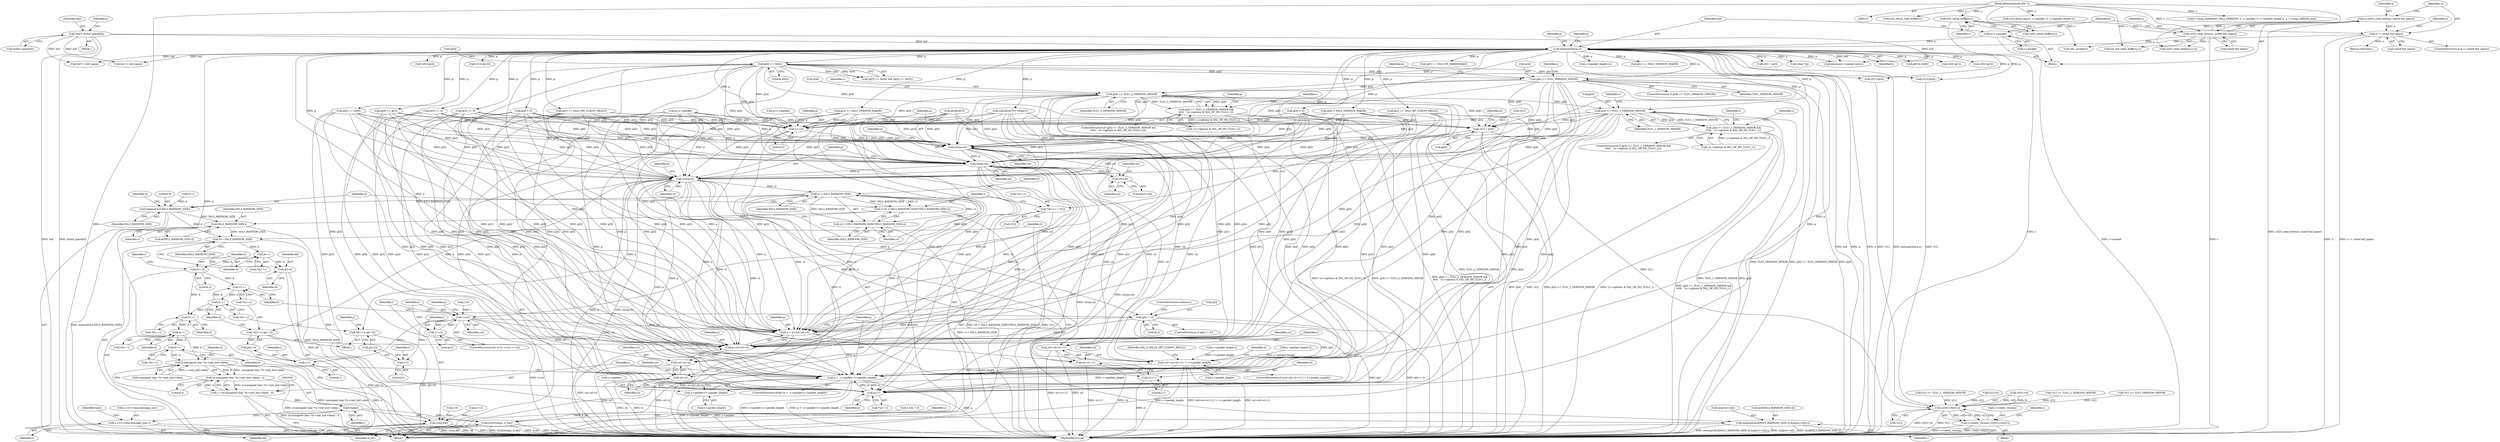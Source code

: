 digraph "0_openssl_6ce9687b5aba5391fc0de50e18779eb676d0e04d@array" {
"1000292" [label="(Call,p[4] >= TLS1_VERSION_MINOR)"];
"1000215" [label="(Call,memcpy(buf,p,n))"];
"1000152" [label="(Call,*buf= &(buf_space[0]))"];
"1000210" [label="(Call,p=s->packet)"];
"1000204" [label="(Call,n != sizeof buf_space)"];
"1000197" [label="(Call,n=ssl23_read_bytes(s, sizeof buf_space))"];
"1000199" [label="(Call,ssl23_read_bytes(s, sizeof buf_space))"];
"1000194" [label="(Call,ssl3_setup_buffers(s))"];
"1000148" [label="(MethodParameterIn,SSL *s)"];
"1000239" [label="(Call,p[4] == 0x02)"];
"1000300" [label="(Call,p[4] >= TLS1_2_VERSION_MINOR)"];
"1000299" [label="(Call,p[4] >= TLS1_2_VERSION_MINOR &&\n\t\t\t\t\t   !(s->options & SSL_OP_NO_TLSv1_2))"];
"1000325" [label="(Call,p[4] >= TLS1_1_VERSION_MINOR)"];
"1000324" [label="(Call,p[4] >= TLS1_1_VERSION_MINOR &&\n\t\t\t\t\t   !(s->options & SSL_OP_NO_TLSv1_1))"];
"1000729" [label="(Call,v[1] = p[4])"];
"1000875" [label="(Call,*(d++) = v[1])"];
"1001191" [label="(Call,(v[0]<<8)|v[1])"];
"1001187" [label="(Call,s->client_version=(v[0]<<8)|v[1])"];
"1000821" [label="(Call,p+=5)"];
"1000824" [label="(Call,n2s(p,csl))"];
"1000827" [label="(Call,n2s(p,sil))"];
"1000830" [label="(Call,n2s(p,cl))"];
"1000843" [label="(Call,(csl+sil+cl+11) != s->packet_length)"];
"1000987" [label="(Call,p <  s->packet+s->packet_length)"];
"1001002" [label="(Call,p++)"];
"1000989" [label="(Call,s->packet+s->packet_length)"];
"1000844" [label="(Call,csl+sil+cl+11)"];
"1000846" [label="(Call,sil+cl+11)"];
"1000848" [label="(Call,cl+11)"];
"1000885" [label="(Call,cl > SSL3_RANDOM_SIZE)"];
"1000882" [label="(Call,i=(cl > SSL3_RANDOM_SIZE)?SSL3_RANDOM_SIZE:cl)"];
"1000898" [label="(Call,SSL3_RANDOM_SIZE-i)"];
"1000894" [label="(Call,memcpy(&(d[SSL3_RANDOM_SIZE-i]),&(p[csl+sil]),i))"];
"1000908" [label="(Call,d+=SSL3_RANDOM_SIZE)"];
"1000913" [label="(Call,d++)"];
"1000919" [label="(Call,dd=d)"];
"1000964" [label="(Call,s2n(j,dd))"];
"1000922" [label="(Call,d+=2)"];
"1000945" [label="(Call,d++)"];
"1000954" [label="(Call,d++)"];
"1000969" [label="(Call,d++)"];
"1000974" [label="(Call,d++)"];
"1000999" [label="(Call,d++)"];
"1001007" [label="(Call,d-(unsigned char *)s->init_buf->data)"];
"1001006" [label="(Call,(d-(unsigned char *)s->init_buf->data) - 4)"];
"1001004" [label="(Call,i = (d-(unsigned char *)s->init_buf->data) - 4)"];
"1001018" [label="(Call,(long)i)"];
"1001017" [label="(Call,l2n3((long)i, d_len))"];
"1001040" [label="(Call,s->s3->tmp.message_size=i)"];
"1000884" [label="(Call,(cl > SSL3_RANDOM_SIZE)?SSL3_RANDOM_SIZE:cl)"];
"1000890" [label="(Call,memset(d,0,SSL3_RANDOM_SIZE))"];
"1000977" [label="(Call,p = p+csl+sil+cl)"];
"1000979" [label="(Call,p+csl+sil+cl)"];
"1000981" [label="(Call,csl+sil+cl)"];
"1000983" [label="(Call,sil+cl)"];
"1000937" [label="(Call,p[i] != 0)"];
"1000943" [label="(Call,*(d++)=p[i+1])"];
"1000952" [label="(Call,*(d++)=p[i+2])"];
"1000904" [label="(Call,csl+sil)"];
"1000929" [label="(Call,i<csl)"];
"1000932" [label="(Call,i+=3)"];
"1000949" [label="(Call,i+1)"];
"1000958" [label="(Call,i+2)"];
"1001121" [label="(Call,ssl3_setup_read_buffer(s))"];
"1000193" [label="(Call,!ssl3_setup_buffers(s))"];
"1000852" [label="(Identifier,s)"];
"1000951" [label="(Literal,1)"];
"1000430" [label="(Call,p[0] == SSL3_RT_HANDSHAKE)"];
"1000937" [label="(Call,p[i] != 0)"];
"1000882" [label="(Call,i=(cl > SSL3_RANDOM_SIZE)?SSL3_RANDOM_SIZE:cl)"];
"1000492" [label="(Call,p[9] > SSL3_VERSION_MAJOR)"];
"1001003" [label="(Identifier,p)"];
"1000939" [label="(Identifier,p)"];
"1001188" [label="(Call,s->client_version)"];
"1000897" [label="(Identifier,d)"];
"1000195" [label="(Identifier,s)"];
"1001000" [label="(Identifier,d)"];
"1000849" [label="(Identifier,cl)"];
"1001005" [label="(Identifier,i)"];
"1000848" [label="(Call,cl+11)"];
"1000933" [label="(Identifier,i)"];
"1000733" [label="(Call,p[4])"];
"1000454" [label="(Call,p[4] < 5)"];
"1001228" [label="(Call,buf != buf_space)"];
"1000999" [label="(Call,d++)"];
"1000887" [label="(Identifier,SSL3_RANDOM_SIZE)"];
"1000956" [label="(Call,p[i+2])"];
"1000850" [label="(Literal,11)"];
"1000216" [label="(Identifier,buf)"];
"1000200" [label="(Identifier,s)"];
"1000968" [label="(Call,*(d++))"];
"1001016" [label="(Literal,4)"];
"1000730" [label="(Call,v[1])"];
"1000187" [label="(Call,v[1]=0)"];
"1001104" [label="(Call,s->packet_length=n)"];
"1000908" [label="(Call,d+=SSL3_RANDOM_SIZE)"];
"1000901" [label="(Call,&(p[csl+sil]))"];
"1000149" [label="(Block,)"];
"1000823" [label="(Literal,5)"];
"1000828" [label="(Identifier,p)"];
"1000974" [label="(Call,d++)"];
"1000964" [label="(Call,s2n(j,dd))"];
"1000924" [label="(Literal,2)"];
"1000906" [label="(Identifier,sil)"];
"1000821" [label="(Call,p+=5)"];
"1000226" [label="(Call,p[2] == SSL2_MT_CLIENT_HELLO)"];
"1000893" [label="(Identifier,SSL3_RANDOM_SIZE)"];
"1000298" [label="(ControlStructure,if (p[4] >= TLS1_2_VERSION_MINOR &&\n\t\t\t\t\t   !(s->options & SSL_OP_NO_TLSv1_2)))"];
"1000981" [label="(Call,csl+sil+cl)"];
"1000329" [label="(Identifier,TLS1_1_VERSION_MINOR)"];
"1000223" [label="(Identifier,p)"];
"1000323" [label="(ControlStructure,if (p[4] >= TLS1_1_VERSION_MINOR &&\n\t\t\t\t\t   !(s->options & SSL_OP_NO_TLSv1_1)))"];
"1000983" [label="(Call,sil+cl)"];
"1000988" [label="(Identifier,p)"];
"1000898" [label="(Call,SSL3_RANDOM_SIZE-i)"];
"1000834" [label="(Identifier,d)"];
"1000885" [label="(Call,cl > SSL3_RANDOM_SIZE)"];
"1000291" [label="(ControlStructure,if (p[4] >= TLS1_VERSION_MINOR))"];
"1000961" [label="(Call,j+=2)"];
"1000333" [label="(Identifier,s)"];
"1000989" [label="(Call,s->packet+s->packet_length)"];
"1000436" [label="(Call,p[1] == SSL3_VERSION_MAJOR)"];
"1001008" [label="(Identifier,d)"];
"1000907" [label="(Identifier,i)"];
"1000330" [label="(Call,!(s->options & SSL_OP_NO_TLSv1_1))"];
"1000789" [label="(Call,s->packet_length-2)"];
"1000206" [label="(Call,sizeof buf_space)"];
"1001066" [label="(Block,)"];
"1000832" [label="(Identifier,cl)"];
"1000215" [label="(Call,memcpy(buf,p,n))"];
"1000827" [label="(Call,n2s(p,sil))"];
"1000481" [label="(Call,p[4] < 6)"];
"1000300" [label="(Call,p[4] >= TLS1_2_VERSION_MINOR)"];
"1000402" [label="(Identifier,s)"];
"1000208" [label="(Return,return(n);)"];
"1000938" [label="(Call,p[i])"];
"1000194" [label="(Call,ssl3_setup_buffers(s))"];
"1000831" [label="(Identifier,p)"];
"1001021" [label="(Identifier,d_len)"];
"1000519" [label="(Call,v[1] >= TLS1_2_VERSION_MINOR)"];
"1000978" [label="(Identifier,p)"];
"1000889" [label="(Identifier,cl)"];
"1000942" [label="(ControlStructure,continue;)"];
"1000936" [label="(ControlStructure,if (p[i] != 0))"];
"1000302" [label="(Identifier,p)"];
"1000910" [label="(Identifier,SSL3_RANDOM_SIZE)"];
"1000314" [label="(Identifier,s)"];
"1000984" [label="(Identifier,sil)"];
"1000442" [label="(Call,p[5] == SSL3_MT_CLIENT_HELLO)"];
"1000152" [label="(Call,*buf= &(buf_space[0]))"];
"1000740" [label="(Call,p[0]&0x7f)"];
"1000154" [label="(Call,&(buf_space[0]))"];
"1001246" [label="(MethodReturn,int)"];
"1000217" [label="(Identifier,p)"];
"1000952" [label="(Call,*(d++)=p[i+2])"];
"1001006" [label="(Call,(d-(unsigned char *)s->init_buf->data) - 4)"];
"1000960" [label="(Literal,2)"];
"1000148" [label="(MethodParameterIn,SSL *s)"];
"1000825" [label="(Identifier,p)"];
"1000894" [label="(Call,memcpy(&(d[SSL3_RANDOM_SIZE-i]),&(p[csl+sil]),i))"];
"1000912" [label="(Call,*(d++))"];
"1000980" [label="(Identifier,p)"];
"1000900" [label="(Identifier,i)"];
"1000930" [label="(Identifier,i)"];
"1000304" [label="(Identifier,TLS1_2_VERSION_MINOR)"];
"1000945" [label="(Call,d++)"];
"1000993" [label="(Call,s->packet_length)"];
"1001051" [label="(Identifier,type)"];
"1000826" [label="(Identifier,csl)"];
"1000977" [label="(Call,p = p+csl+sil+cl)"];
"1000973" [label="(Call,*(d++))"];
"1000722" [label="(Call,v[0] = p[3])"];
"1000943" [label="(Call,*(d++)=p[i+1])"];
"1000284" [label="(Call,v[1]=p[4])"];
"1000637" [label="(Call,(char *)p)"];
"1000197" [label="(Call,n=ssl23_read_bytes(s, sizeof buf_space))"];
"1000782" [label="(Call,ssl3_finish_mac(s, s->packet+2, s->packet_length-2))"];
"1001048" [label="(Identifier,i)"];
"1000201" [label="(Call,sizeof buf_space)"];
"1000886" [label="(Identifier,cl)"];
"1001041" [label="(Call,s->s3->tmp.message_size)"];
"1000925" [label="(ControlStructure,for (i=0; i<csl; i+=3))"];
"1000879" [label="(Call,v[1])"];
"1000941" [label="(Literal,0)"];
"1000959" [label="(Identifier,i)"];
"1000729" [label="(Call,v[1] = p[4])"];
"1000920" [label="(Identifier,dd)"];
"1000212" [label="(Call,s->packet)"];
"1000904" [label="(Call,csl+sil)"];
"1001138" [label="(Call,memcpy(s->packet,buf,n))"];
"1000352" [label="(Identifier,s)"];
"1000982" [label="(Identifier,csl)"];
"1000239" [label="(Call,p[4] == 0x02)"];
"1001001" [label="(Call,*(p++))"];
"1001018" [label="(Call,(long)i)"];
"1000218" [label="(Identifier,n)"];
"1000923" [label="(Identifier,d)"];
"1000851" [label="(Call,s->packet_length)"];
"1000221" [label="(Call,p[0] & 0x80)"];
"1000476" [label="(Call,p[3] == 0)"];
"1000327" [label="(Identifier,p)"];
"1001040" [label="(Call,s->s3->tmp.message_size=i)"];
"1000864" [label="(Call,d_len = d)"];
"1000883" [label="(Identifier,i)"];
"1000467" [label="(Call,v[0]=p[1])"];
"1000875" [label="(Call,*(d++) = v[1])"];
"1000277" [label="(Call,v[0]=p[3])"];
"1000965" [label="(Identifier,j)"];
"1000449" [label="(Call,p[3] == 0)"];
"1000884" [label="(Call,(cl > SSL3_RANDOM_SIZE)?SSL3_RANDOM_SIZE:cl)"];
"1000210" [label="(Call,p=s->packet)"];
"1000153" [label="(Identifier,buf)"];
"1000233" [label="(Call,(p[3] == 0x00) && (p[4] == 0x02))"];
"1000511" [label="(Call,v[1] >= TLS1_VERSION_MINOR)"];
"1000843" [label="(Call,(csl+sil+cl+11) != s->packet_length)"];
"1000717" [label="(Call,p=s->packet)"];
"1000921" [label="(Identifier,d)"];
"1000305" [label="(Call,!(s->options & SSL_OP_NO_TLSv1_2))"];
"1001191" [label="(Call,(v[0]<<8)|v[1])"];
"1000890" [label="(Call,memset(d,0,SSL3_RANDOM_SIZE))"];
"1000926" [label="(Call,i=0)"];
"1000899" [label="(Identifier,SSL3_RANDOM_SIZE)"];
"1000737" [label="(Identifier,n)"];
"1000896" [label="(Call,d[SSL3_RANDOM_SIZE-i])"];
"1001090" [label="(Call,ssl_init_wbio_buffer(s,1))"];
"1000824" [label="(Call,n2s(p,csl))"];
"1000913" [label="(Call,d++)"];
"1001007" [label="(Call,d-(unsigned char *)s->init_buf->data)"];
"1000954" [label="(Call,d++)"];
"1000245" [label="(Call,v[0]=p[3])"];
"1001197" [label="(Call,v[1])"];
"1000308" [label="(Identifier,s)"];
"1000909" [label="(Identifier,d)"];
"1001202" [label="(Identifier,s)"];
"1000929" [label="(Call,i<csl)"];
"1000905" [label="(Identifier,csl)"];
"1000182" [label="(Block,)"];
"1000459" [label="(Call,p[9] >= p[1])"];
"1000953" [label="(Call,*(d++))"];
"1000293" [label="(Call,p[4])"];
"1000979" [label="(Call,p+csl+sil+cl)"];
"1001004" [label="(Call,i = (d-(unsigned char *)s->init_buf->data) - 4)"];
"1000955" [label="(Identifier,d)"];
"1000934" [label="(Literal,3)"];
"1001238" [label="(Call,buf != buf_space)"];
"1000204" [label="(Call,n != sizeof buf_space)"];
"1000946" [label="(Identifier,d)"];
"1000198" [label="(Identifier,n)"];
"1000958" [label="(Call,i+2)"];
"1001234" [label="(Call,SSL_accept(s))"];
"1000847" [label="(Identifier,sil)"];
"1001002" [label="(Call,p++)"];
"1000969" [label="(Call,d++)"];
"1001009" [label="(Call,(unsigned char *)s->init_buf->data)"];
"1001192" [label="(Call,v[0]<<8)"];
"1000234" [label="(Call,p[3] == 0x00)"];
"1000947" [label="(Call,p[i+1])"];
"1000990" [label="(Call,s->packet)"];
"1000927" [label="(Identifier,i)"];
"1000203" [label="(ControlStructure,if (n != sizeof buf_space))"];
"1000844" [label="(Call,csl+sil+cl+11)"];
"1000876" [label="(Call,*(d++))"];
"1001026" [label="(Identifier,s)"];
"1000292" [label="(Call,p[4] >= TLS1_VERSION_MINOR)"];
"1000240" [label="(Call,p[4])"];
"1000168" [label="(Identifier,n)"];
"1001020" [label="(Identifier,i)"];
"1000962" [label="(Identifier,j)"];
"1000325" [label="(Call,p[4] >= TLS1_1_VERSION_MINOR)"];
"1000944" [label="(Call,*(d++))"];
"1000326" [label="(Call,p[4])"];
"1000324" [label="(Call,p[4] >= TLS1_1_VERSION_MINOR &&\n\t\t\t\t\t   !(s->options & SSL_OP_NO_TLSv1_1))"];
"1000271" [label="(Call,p[3] == SSL3_VERSION_MAJOR)"];
"1000922" [label="(Call,d+=2)"];
"1000966" [label="(Identifier,dd)"];
"1000892" [label="(Literal,0)"];
"1000935" [label="(Block,)"];
"1000842" [label="(ControlStructure,if ((csl+sil+cl+11) != s->packet_length))"];
"1000296" [label="(Identifier,TLS1_VERSION_MINOR)"];
"1000339" [label="(Identifier,s)"];
"1000856" [label="(Identifier,SSL_F_SSL23_GET_CLIENT_HELLO)"];
"1000877" [label="(Call,d++)"];
"1000807" [label="(Call,s->packet_length-2)"];
"1000895" [label="(Call,&(d[SSL3_RANDOM_SIZE-i]))"];
"1000932" [label="(Call,i+=3)"];
"1000949" [label="(Call,i+1)"];
"1000199" [label="(Call,ssl23_read_bytes(s, sizeof buf_space))"];
"1000542" [label="(Call,v[1] >= TLS1_1_VERSION_MINOR)"];
"1000987" [label="(Call,p <  s->packet+s->packet_length)"];
"1000503" [label="(Call,v[1]=p[10])"];
"1000975" [label="(Identifier,d)"];
"1000950" [label="(Identifier,i)"];
"1000902" [label="(Call,p[csl+sil])"];
"1000830" [label="(Call,n2s(p,cl))"];
"1000798" [label="(Call,s->msg_callback(0, SSL2_VERSION, 0, s->packet+2, s->packet_length-2, s, s->msg_callback_arg))"];
"1000771" [label="(Call,ssl23_read_bytes(s,n+2))"];
"1000713" [label="(Block,)"];
"1000919" [label="(Call,dd=d)"];
"1001017" [label="(Call,l2n3((long)i, d_len))"];
"1000205" [label="(Identifier,n)"];
"1000252" [label="(Call,v[1]=p[4])"];
"1000888" [label="(Identifier,SSL3_RANDOM_SIZE)"];
"1000891" [label="(Identifier,d)"];
"1000211" [label="(Identifier,p)"];
"1000299" [label="(Call,p[4] >= TLS1_2_VERSION_MINOR &&\n\t\t\t\t\t   !(s->options & SSL_OP_NO_TLSv1_2))"];
"1000816" [label="(Call,p=s->packet)"];
"1000916" [label="(Call,j=0)"];
"1000986" [label="(ControlStructure,while (p <  s->packet+s->packet_length))"];
"1000738" [label="(Call,((p[0]&0x7f)<<8)|p[1])"];
"1000862" [label="(Identifier,d)"];
"1000970" [label="(Identifier,d)"];
"1000931" [label="(Identifier,csl)"];
"1001187" [label="(Call,s->client_version=(v[0]<<8)|v[1])"];
"1000209" [label="(Identifier,n)"];
"1000846" [label="(Call,sil+cl+11)"];
"1000822" [label="(Identifier,p)"];
"1000845" [label="(Identifier,csl)"];
"1000914" [label="(Identifier,d)"];
"1000829" [label="(Identifier,sil)"];
"1000985" [label="(Identifier,cl)"];
"1000301" [label="(Call,p[4])"];
"1000243" [label="(Literal,0x02)"];
"1000998" [label="(Call,*(d++))"];
"1000292" -> "1000291"  [label="AST: "];
"1000292" -> "1000296"  [label="CFG: "];
"1000293" -> "1000292"  [label="AST: "];
"1000296" -> "1000292"  [label="AST: "];
"1000302" -> "1000292"  [label="CFG: "];
"1000402" -> "1000292"  [label="CFG: "];
"1000292" -> "1001246"  [label="DDG: p[4] >= TLS1_VERSION_MINOR"];
"1000292" -> "1001246"  [label="DDG: p[4]"];
"1000292" -> "1001246"  [label="DDG: TLS1_VERSION_MINOR"];
"1000215" -> "1000292"  [label="DDG: p"];
"1000239" -> "1000292"  [label="DDG: p[4]"];
"1000292" -> "1000300"  [label="DDG: p[4]"];
"1000292" -> "1000729"  [label="DDG: p[4]"];
"1000292" -> "1000821"  [label="DDG: p[4]"];
"1000292" -> "1000824"  [label="DDG: p[4]"];
"1000292" -> "1000827"  [label="DDG: p[4]"];
"1000292" -> "1000830"  [label="DDG: p[4]"];
"1000292" -> "1000977"  [label="DDG: p[4]"];
"1000292" -> "1000979"  [label="DDG: p[4]"];
"1000292" -> "1000987"  [label="DDG: p[4]"];
"1000292" -> "1001002"  [label="DDG: p[4]"];
"1000215" -> "1000182"  [label="AST: "];
"1000215" -> "1000218"  [label="CFG: "];
"1000216" -> "1000215"  [label="AST: "];
"1000217" -> "1000215"  [label="AST: "];
"1000218" -> "1000215"  [label="AST: "];
"1000223" -> "1000215"  [label="CFG: "];
"1000215" -> "1001246"  [label="DDG: buf"];
"1000215" -> "1001246"  [label="DDG: p"];
"1000215" -> "1001246"  [label="DDG: n"];
"1000215" -> "1001246"  [label="DDG: memcpy(buf,p,n)"];
"1000152" -> "1000215"  [label="DDG: buf"];
"1000210" -> "1000215"  [label="DDG: p"];
"1000204" -> "1000215"  [label="DDG: n"];
"1000215" -> "1000221"  [label="DDG: p"];
"1000215" -> "1000226"  [label="DDG: p"];
"1000215" -> "1000234"  [label="DDG: p"];
"1000215" -> "1000239"  [label="DDG: p"];
"1000215" -> "1000245"  [label="DDG: p"];
"1000215" -> "1000252"  [label="DDG: p"];
"1000215" -> "1000271"  [label="DDG: p"];
"1000215" -> "1000277"  [label="DDG: p"];
"1000215" -> "1000284"  [label="DDG: p"];
"1000215" -> "1000300"  [label="DDG: p"];
"1000215" -> "1000325"  [label="DDG: p"];
"1000215" -> "1000430"  [label="DDG: p"];
"1000215" -> "1000436"  [label="DDG: p"];
"1000215" -> "1000442"  [label="DDG: p"];
"1000215" -> "1000449"  [label="DDG: p"];
"1000215" -> "1000454"  [label="DDG: p"];
"1000215" -> "1000459"  [label="DDG: p"];
"1000215" -> "1000467"  [label="DDG: p"];
"1000215" -> "1000476"  [label="DDG: p"];
"1000215" -> "1000481"  [label="DDG: p"];
"1000215" -> "1000492"  [label="DDG: p"];
"1000215" -> "1000503"  [label="DDG: p"];
"1000215" -> "1000637"  [label="DDG: p"];
"1000215" -> "1000722"  [label="DDG: p"];
"1000215" -> "1000729"  [label="DDG: p"];
"1000215" -> "1000738"  [label="DDG: p"];
"1000215" -> "1000821"  [label="DDG: p"];
"1000215" -> "1000824"  [label="DDG: p"];
"1000215" -> "1000827"  [label="DDG: p"];
"1000215" -> "1000830"  [label="DDG: p"];
"1000215" -> "1000977"  [label="DDG: p"];
"1000215" -> "1000979"  [label="DDG: p"];
"1000215" -> "1000987"  [label="DDG: p"];
"1000215" -> "1001002"  [label="DDG: p"];
"1000215" -> "1001104"  [label="DDG: n"];
"1000215" -> "1001138"  [label="DDG: buf"];
"1000215" -> "1001138"  [label="DDG: n"];
"1000215" -> "1001228"  [label="DDG: buf"];
"1000215" -> "1001238"  [label="DDG: buf"];
"1000152" -> "1000149"  [label="AST: "];
"1000152" -> "1000154"  [label="CFG: "];
"1000153" -> "1000152"  [label="AST: "];
"1000154" -> "1000152"  [label="AST: "];
"1000168" -> "1000152"  [label="CFG: "];
"1000152" -> "1001246"  [label="DDG: buf"];
"1000152" -> "1001246"  [label="DDG: &(buf_space[0])"];
"1000152" -> "1001138"  [label="DDG: buf"];
"1000152" -> "1001228"  [label="DDG: buf"];
"1000152" -> "1001238"  [label="DDG: buf"];
"1000210" -> "1000182"  [label="AST: "];
"1000210" -> "1000212"  [label="CFG: "];
"1000211" -> "1000210"  [label="AST: "];
"1000212" -> "1000210"  [label="AST: "];
"1000216" -> "1000210"  [label="CFG: "];
"1000210" -> "1001246"  [label="DDG: s->packet"];
"1000204" -> "1000203"  [label="AST: "];
"1000204" -> "1000206"  [label="CFG: "];
"1000205" -> "1000204"  [label="AST: "];
"1000206" -> "1000204"  [label="AST: "];
"1000209" -> "1000204"  [label="CFG: "];
"1000211" -> "1000204"  [label="CFG: "];
"1000204" -> "1001246"  [label="DDG: n"];
"1000204" -> "1001246"  [label="DDG: n != sizeof buf_space"];
"1000197" -> "1000204"  [label="DDG: n"];
"1000204" -> "1000208"  [label="DDG: n"];
"1000197" -> "1000182"  [label="AST: "];
"1000197" -> "1000199"  [label="CFG: "];
"1000198" -> "1000197"  [label="AST: "];
"1000199" -> "1000197"  [label="AST: "];
"1000205" -> "1000197"  [label="CFG: "];
"1000197" -> "1001246"  [label="DDG: ssl23_read_bytes(s, sizeof buf_space)"];
"1000199" -> "1000197"  [label="DDG: s"];
"1000199" -> "1000201"  [label="CFG: "];
"1000200" -> "1000199"  [label="AST: "];
"1000201" -> "1000199"  [label="AST: "];
"1000199" -> "1001246"  [label="DDG: s"];
"1000194" -> "1000199"  [label="DDG: s"];
"1000148" -> "1000199"  [label="DDG: s"];
"1000199" -> "1000771"  [label="DDG: s"];
"1000199" -> "1001090"  [label="DDG: s"];
"1000199" -> "1001234"  [label="DDG: s"];
"1000194" -> "1000193"  [label="AST: "];
"1000194" -> "1000195"  [label="CFG: "];
"1000195" -> "1000194"  [label="AST: "];
"1000193" -> "1000194"  [label="CFG: "];
"1000194" -> "1001246"  [label="DDG: s"];
"1000194" -> "1000193"  [label="DDG: s"];
"1000148" -> "1000194"  [label="DDG: s"];
"1000148" -> "1000147"  [label="AST: "];
"1000148" -> "1001246"  [label="DDG: s"];
"1000148" -> "1000771"  [label="DDG: s"];
"1000148" -> "1000782"  [label="DDG: s"];
"1000148" -> "1000798"  [label="DDG: s"];
"1000148" -> "1001090"  [label="DDG: s"];
"1000148" -> "1001121"  [label="DDG: s"];
"1000148" -> "1001234"  [label="DDG: s"];
"1000239" -> "1000233"  [label="AST: "];
"1000239" -> "1000243"  [label="CFG: "];
"1000240" -> "1000239"  [label="AST: "];
"1000243" -> "1000239"  [label="AST: "];
"1000233" -> "1000239"  [label="CFG: "];
"1000239" -> "1001246"  [label="DDG: p[4]"];
"1000239" -> "1000233"  [label="DDG: p[4]"];
"1000239" -> "1000233"  [label="DDG: 0x02"];
"1000239" -> "1000252"  [label="DDG: p[4]"];
"1000239" -> "1000284"  [label="DDG: p[4]"];
"1000239" -> "1000729"  [label="DDG: p[4]"];
"1000239" -> "1000821"  [label="DDG: p[4]"];
"1000239" -> "1000824"  [label="DDG: p[4]"];
"1000239" -> "1000827"  [label="DDG: p[4]"];
"1000239" -> "1000830"  [label="DDG: p[4]"];
"1000239" -> "1000977"  [label="DDG: p[4]"];
"1000239" -> "1000979"  [label="DDG: p[4]"];
"1000239" -> "1000987"  [label="DDG: p[4]"];
"1000239" -> "1001002"  [label="DDG: p[4]"];
"1000300" -> "1000299"  [label="AST: "];
"1000300" -> "1000304"  [label="CFG: "];
"1000301" -> "1000300"  [label="AST: "];
"1000304" -> "1000300"  [label="AST: "];
"1000308" -> "1000300"  [label="CFG: "];
"1000299" -> "1000300"  [label="CFG: "];
"1000300" -> "1001246"  [label="DDG: TLS1_2_VERSION_MINOR"];
"1000300" -> "1001246"  [label="DDG: p[4]"];
"1000300" -> "1000299"  [label="DDG: p[4]"];
"1000300" -> "1000299"  [label="DDG: TLS1_2_VERSION_MINOR"];
"1000300" -> "1000325"  [label="DDG: p[4]"];
"1000300" -> "1000729"  [label="DDG: p[4]"];
"1000300" -> "1000821"  [label="DDG: p[4]"];
"1000300" -> "1000824"  [label="DDG: p[4]"];
"1000300" -> "1000827"  [label="DDG: p[4]"];
"1000300" -> "1000830"  [label="DDG: p[4]"];
"1000300" -> "1000977"  [label="DDG: p[4]"];
"1000300" -> "1000979"  [label="DDG: p[4]"];
"1000300" -> "1000987"  [label="DDG: p[4]"];
"1000300" -> "1001002"  [label="DDG: p[4]"];
"1000299" -> "1000298"  [label="AST: "];
"1000299" -> "1000305"  [label="CFG: "];
"1000305" -> "1000299"  [label="AST: "];
"1000314" -> "1000299"  [label="CFG: "];
"1000327" -> "1000299"  [label="CFG: "];
"1000299" -> "1001246"  [label="DDG: p[4] >= TLS1_2_VERSION_MINOR &&\n\t\t\t\t\t   !(s->options & SSL_OP_NO_TLSv1_2)"];
"1000299" -> "1001246"  [label="DDG: !(s->options & SSL_OP_NO_TLSv1_2)"];
"1000299" -> "1001246"  [label="DDG: p[4] >= TLS1_2_VERSION_MINOR"];
"1000305" -> "1000299"  [label="DDG: s->options & SSL_OP_NO_TLSv1_2"];
"1000325" -> "1000324"  [label="AST: "];
"1000325" -> "1000329"  [label="CFG: "];
"1000326" -> "1000325"  [label="AST: "];
"1000329" -> "1000325"  [label="AST: "];
"1000333" -> "1000325"  [label="CFG: "];
"1000324" -> "1000325"  [label="CFG: "];
"1000325" -> "1001246"  [label="DDG: p[4]"];
"1000325" -> "1001246"  [label="DDG: TLS1_1_VERSION_MINOR"];
"1000325" -> "1000324"  [label="DDG: p[4]"];
"1000325" -> "1000324"  [label="DDG: TLS1_1_VERSION_MINOR"];
"1000325" -> "1000729"  [label="DDG: p[4]"];
"1000325" -> "1000821"  [label="DDG: p[4]"];
"1000325" -> "1000824"  [label="DDG: p[4]"];
"1000325" -> "1000827"  [label="DDG: p[4]"];
"1000325" -> "1000830"  [label="DDG: p[4]"];
"1000325" -> "1000977"  [label="DDG: p[4]"];
"1000325" -> "1000979"  [label="DDG: p[4]"];
"1000325" -> "1000987"  [label="DDG: p[4]"];
"1000325" -> "1001002"  [label="DDG: p[4]"];
"1000324" -> "1000323"  [label="AST: "];
"1000324" -> "1000330"  [label="CFG: "];
"1000330" -> "1000324"  [label="AST: "];
"1000339" -> "1000324"  [label="CFG: "];
"1000352" -> "1000324"  [label="CFG: "];
"1000324" -> "1001246"  [label="DDG: !(s->options & SSL_OP_NO_TLSv1_1)"];
"1000324" -> "1001246"  [label="DDG: p[4] >= TLS1_1_VERSION_MINOR &&\n\t\t\t\t\t   !(s->options & SSL_OP_NO_TLSv1_1)"];
"1000324" -> "1001246"  [label="DDG: p[4] >= TLS1_1_VERSION_MINOR"];
"1000330" -> "1000324"  [label="DDG: s->options & SSL_OP_NO_TLSv1_1"];
"1000729" -> "1000713"  [label="AST: "];
"1000729" -> "1000733"  [label="CFG: "];
"1000730" -> "1000729"  [label="AST: "];
"1000733" -> "1000729"  [label="AST: "];
"1000737" -> "1000729"  [label="CFG: "];
"1000729" -> "1001246"  [label="DDG: v[1]"];
"1000729" -> "1001246"  [label="DDG: p[4]"];
"1000717" -> "1000729"  [label="DDG: p"];
"1000481" -> "1000729"  [label="DDG: p[4]"];
"1000454" -> "1000729"  [label="DDG: p[4]"];
"1000729" -> "1000875"  [label="DDG: v[1]"];
"1000729" -> "1001191"  [label="DDG: v[1]"];
"1000875" -> "1000713"  [label="AST: "];
"1000875" -> "1000879"  [label="CFG: "];
"1000876" -> "1000875"  [label="AST: "];
"1000879" -> "1000875"  [label="AST: "];
"1000883" -> "1000875"  [label="CFG: "];
"1000875" -> "1001246"  [label="DDG: v[1]"];
"1001191" -> "1001187"  [label="AST: "];
"1001191" -> "1001197"  [label="CFG: "];
"1001192" -> "1001191"  [label="AST: "];
"1001197" -> "1001191"  [label="AST: "];
"1001187" -> "1001191"  [label="CFG: "];
"1001191" -> "1001246"  [label="DDG: v[0]<<8"];
"1001191" -> "1001246"  [label="DDG: v[1]"];
"1001191" -> "1001187"  [label="DDG: v[0]<<8"];
"1001191" -> "1001187"  [label="DDG: v[1]"];
"1001192" -> "1001191"  [label="DDG: v[0]"];
"1001192" -> "1001191"  [label="DDG: 8"];
"1000187" -> "1001191"  [label="DDG: v[1]"];
"1000284" -> "1001191"  [label="DDG: v[1]"];
"1000519" -> "1001191"  [label="DDG: v[1]"];
"1000252" -> "1001191"  [label="DDG: v[1]"];
"1000542" -> "1001191"  [label="DDG: v[1]"];
"1000511" -> "1001191"  [label="DDG: v[1]"];
"1001187" -> "1001066"  [label="AST: "];
"1001188" -> "1001187"  [label="AST: "];
"1001202" -> "1001187"  [label="CFG: "];
"1001187" -> "1001246"  [label="DDG: s->client_version"];
"1001187" -> "1001246"  [label="DDG: (v[0]<<8)|v[1]"];
"1000821" -> "1000713"  [label="AST: "];
"1000821" -> "1000823"  [label="CFG: "];
"1000822" -> "1000821"  [label="AST: "];
"1000823" -> "1000821"  [label="AST: "];
"1000825" -> "1000821"  [label="CFG: "];
"1000459" -> "1000821"  [label="DDG: p[9]"];
"1000226" -> "1000821"  [label="DDG: p[2]"];
"1000442" -> "1000821"  [label="DDG: p[5]"];
"1000816" -> "1000821"  [label="DDG: p"];
"1000492" -> "1000821"  [label="DDG: p[9]"];
"1000738" -> "1000821"  [label="DDG: p[1]"];
"1000740" -> "1000821"  [label="DDG: p[0]"];
"1000449" -> "1000821"  [label="DDG: p[3]"];
"1000476" -> "1000821"  [label="DDG: p[3]"];
"1000271" -> "1000821"  [label="DDG: p[3]"];
"1000717" -> "1000821"  [label="DDG: p"];
"1000234" -> "1000821"  [label="DDG: p[3]"];
"1000481" -> "1000821"  [label="DDG: p[4]"];
"1000454" -> "1000821"  [label="DDG: p[4]"];
"1000821" -> "1000824"  [label="DDG: p"];
"1000824" -> "1000713"  [label="AST: "];
"1000824" -> "1000826"  [label="CFG: "];
"1000825" -> "1000824"  [label="AST: "];
"1000826" -> "1000824"  [label="AST: "];
"1000828" -> "1000824"  [label="CFG: "];
"1000824" -> "1001246"  [label="DDG: n2s(p,csl)"];
"1000459" -> "1000824"  [label="DDG: p[9]"];
"1000226" -> "1000824"  [label="DDG: p[2]"];
"1000442" -> "1000824"  [label="DDG: p[5]"];
"1000492" -> "1000824"  [label="DDG: p[9]"];
"1000738" -> "1000824"  [label="DDG: p[1]"];
"1000740" -> "1000824"  [label="DDG: p[0]"];
"1000449" -> "1000824"  [label="DDG: p[3]"];
"1000476" -> "1000824"  [label="DDG: p[3]"];
"1000271" -> "1000824"  [label="DDG: p[3]"];
"1000717" -> "1000824"  [label="DDG: p"];
"1000234" -> "1000824"  [label="DDG: p[3]"];
"1000481" -> "1000824"  [label="DDG: p[4]"];
"1000454" -> "1000824"  [label="DDG: p[4]"];
"1000824" -> "1000827"  [label="DDG: p"];
"1000824" -> "1000843"  [label="DDG: csl"];
"1000824" -> "1000844"  [label="DDG: csl"];
"1000824" -> "1000904"  [label="DDG: csl"];
"1000824" -> "1000929"  [label="DDG: csl"];
"1000827" -> "1000713"  [label="AST: "];
"1000827" -> "1000829"  [label="CFG: "];
"1000828" -> "1000827"  [label="AST: "];
"1000829" -> "1000827"  [label="AST: "];
"1000831" -> "1000827"  [label="CFG: "];
"1000827" -> "1001246"  [label="DDG: n2s(p,sil)"];
"1000459" -> "1000827"  [label="DDG: p[9]"];
"1000226" -> "1000827"  [label="DDG: p[2]"];
"1000442" -> "1000827"  [label="DDG: p[5]"];
"1000492" -> "1000827"  [label="DDG: p[9]"];
"1000738" -> "1000827"  [label="DDG: p[1]"];
"1000740" -> "1000827"  [label="DDG: p[0]"];
"1000449" -> "1000827"  [label="DDG: p[3]"];
"1000476" -> "1000827"  [label="DDG: p[3]"];
"1000271" -> "1000827"  [label="DDG: p[3]"];
"1000717" -> "1000827"  [label="DDG: p"];
"1000234" -> "1000827"  [label="DDG: p[3]"];
"1000481" -> "1000827"  [label="DDG: p[4]"];
"1000454" -> "1000827"  [label="DDG: p[4]"];
"1000827" -> "1000830"  [label="DDG: p"];
"1000827" -> "1000843"  [label="DDG: sil"];
"1000827" -> "1000844"  [label="DDG: sil"];
"1000827" -> "1000846"  [label="DDG: sil"];
"1000827" -> "1000904"  [label="DDG: sil"];
"1000827" -> "1000977"  [label="DDG: sil"];
"1000827" -> "1000979"  [label="DDG: sil"];
"1000827" -> "1000981"  [label="DDG: sil"];
"1000827" -> "1000983"  [label="DDG: sil"];
"1000830" -> "1000713"  [label="AST: "];
"1000830" -> "1000832"  [label="CFG: "];
"1000831" -> "1000830"  [label="AST: "];
"1000832" -> "1000830"  [label="AST: "];
"1000834" -> "1000830"  [label="CFG: "];
"1000830" -> "1001246"  [label="DDG: n2s(p,cl)"];
"1000830" -> "1001246"  [label="DDG: p"];
"1000459" -> "1000830"  [label="DDG: p[9]"];
"1000226" -> "1000830"  [label="DDG: p[2]"];
"1000442" -> "1000830"  [label="DDG: p[5]"];
"1000492" -> "1000830"  [label="DDG: p[9]"];
"1000738" -> "1000830"  [label="DDG: p[1]"];
"1000740" -> "1000830"  [label="DDG: p[0]"];
"1000449" -> "1000830"  [label="DDG: p[3]"];
"1000476" -> "1000830"  [label="DDG: p[3]"];
"1000271" -> "1000830"  [label="DDG: p[3]"];
"1000717" -> "1000830"  [label="DDG: p"];
"1000234" -> "1000830"  [label="DDG: p[3]"];
"1000481" -> "1000830"  [label="DDG: p[4]"];
"1000454" -> "1000830"  [label="DDG: p[4]"];
"1000830" -> "1000843"  [label="DDG: cl"];
"1000830" -> "1000844"  [label="DDG: cl"];
"1000830" -> "1000846"  [label="DDG: cl"];
"1000830" -> "1000848"  [label="DDG: cl"];
"1000830" -> "1000885"  [label="DDG: cl"];
"1000830" -> "1000937"  [label="DDG: p"];
"1000830" -> "1000943"  [label="DDG: p"];
"1000830" -> "1000952"  [label="DDG: p"];
"1000830" -> "1000977"  [label="DDG: p"];
"1000830" -> "1000979"  [label="DDG: p"];
"1000830" -> "1000987"  [label="DDG: p"];
"1000830" -> "1001002"  [label="DDG: p"];
"1000843" -> "1000842"  [label="AST: "];
"1000843" -> "1000851"  [label="CFG: "];
"1000844" -> "1000843"  [label="AST: "];
"1000851" -> "1000843"  [label="AST: "];
"1000856" -> "1000843"  [label="CFG: "];
"1000862" -> "1000843"  [label="CFG: "];
"1000843" -> "1001246"  [label="DDG: s->packet_length"];
"1000843" -> "1001246"  [label="DDG: (csl+sil+cl+11) != s->packet_length"];
"1000843" -> "1001246"  [label="DDG: csl+sil+cl+11"];
"1000807" -> "1000843"  [label="DDG: s->packet_length"];
"1000789" -> "1000843"  [label="DDG: s->packet_length"];
"1000843" -> "1000987"  [label="DDG: s->packet_length"];
"1000843" -> "1000989"  [label="DDG: s->packet_length"];
"1000987" -> "1000986"  [label="AST: "];
"1000987" -> "1000989"  [label="CFG: "];
"1000988" -> "1000987"  [label="AST: "];
"1000989" -> "1000987"  [label="AST: "];
"1001000" -> "1000987"  [label="CFG: "];
"1001005" -> "1000987"  [label="CFG: "];
"1000987" -> "1001246"  [label="DDG: p"];
"1000987" -> "1001246"  [label="DDG: s->packet+s->packet_length"];
"1000987" -> "1001246"  [label="DDG: p <  s->packet+s->packet_length"];
"1000459" -> "1000987"  [label="DDG: p[9]"];
"1000442" -> "1000987"  [label="DDG: p[5]"];
"1000492" -> "1000987"  [label="DDG: p[9]"];
"1000738" -> "1000987"  [label="DDG: p[1]"];
"1000977" -> "1000987"  [label="DDG: p"];
"1000226" -> "1000987"  [label="DDG: p[2]"];
"1001002" -> "1000987"  [label="DDG: p"];
"1000937" -> "1000987"  [label="DDG: p[i]"];
"1000740" -> "1000987"  [label="DDG: p[0]"];
"1000449" -> "1000987"  [label="DDG: p[3]"];
"1000476" -> "1000987"  [label="DDG: p[3]"];
"1000271" -> "1000987"  [label="DDG: p[3]"];
"1000717" -> "1000987"  [label="DDG: p"];
"1000234" -> "1000987"  [label="DDG: p[3]"];
"1000481" -> "1000987"  [label="DDG: p[4]"];
"1000454" -> "1000987"  [label="DDG: p[4]"];
"1000987" -> "1001002"  [label="DDG: p"];
"1001002" -> "1001001"  [label="AST: "];
"1001002" -> "1001003"  [label="CFG: "];
"1001003" -> "1001002"  [label="AST: "];
"1001001" -> "1001002"  [label="CFG: "];
"1000459" -> "1001002"  [label="DDG: p[9]"];
"1000226" -> "1001002"  [label="DDG: p[2]"];
"1000442" -> "1001002"  [label="DDG: p[5]"];
"1000492" -> "1001002"  [label="DDG: p[9]"];
"1000738" -> "1001002"  [label="DDG: p[1]"];
"1000937" -> "1001002"  [label="DDG: p[i]"];
"1000740" -> "1001002"  [label="DDG: p[0]"];
"1000449" -> "1001002"  [label="DDG: p[3]"];
"1000476" -> "1001002"  [label="DDG: p[3]"];
"1000271" -> "1001002"  [label="DDG: p[3]"];
"1000717" -> "1001002"  [label="DDG: p"];
"1000234" -> "1001002"  [label="DDG: p[3]"];
"1000481" -> "1001002"  [label="DDG: p[4]"];
"1000454" -> "1001002"  [label="DDG: p[4]"];
"1000989" -> "1000993"  [label="CFG: "];
"1000990" -> "1000989"  [label="AST: "];
"1000993" -> "1000989"  [label="AST: "];
"1000989" -> "1001246"  [label="DDG: s->packet_length"];
"1000989" -> "1001246"  [label="DDG: s->packet"];
"1000844" -> "1000846"  [label="CFG: "];
"1000845" -> "1000844"  [label="AST: "];
"1000846" -> "1000844"  [label="AST: "];
"1000852" -> "1000844"  [label="CFG: "];
"1000844" -> "1001246"  [label="DDG: sil+cl+11"];
"1000844" -> "1001246"  [label="DDG: csl"];
"1000846" -> "1000848"  [label="CFG: "];
"1000847" -> "1000846"  [label="AST: "];
"1000848" -> "1000846"  [label="AST: "];
"1000846" -> "1001246"  [label="DDG: cl+11"];
"1000846" -> "1001246"  [label="DDG: sil"];
"1000848" -> "1000850"  [label="CFG: "];
"1000849" -> "1000848"  [label="AST: "];
"1000850" -> "1000848"  [label="AST: "];
"1000848" -> "1001246"  [label="DDG: cl"];
"1000885" -> "1000884"  [label="AST: "];
"1000885" -> "1000887"  [label="CFG: "];
"1000886" -> "1000885"  [label="AST: "];
"1000887" -> "1000885"  [label="AST: "];
"1000888" -> "1000885"  [label="CFG: "];
"1000889" -> "1000885"  [label="CFG: "];
"1000885" -> "1000882"  [label="DDG: SSL3_RANDOM_SIZE"];
"1000885" -> "1000882"  [label="DDG: cl"];
"1000885" -> "1000884"  [label="DDG: SSL3_RANDOM_SIZE"];
"1000885" -> "1000884"  [label="DDG: cl"];
"1000885" -> "1000890"  [label="DDG: SSL3_RANDOM_SIZE"];
"1000885" -> "1000977"  [label="DDG: cl"];
"1000885" -> "1000979"  [label="DDG: cl"];
"1000885" -> "1000981"  [label="DDG: cl"];
"1000885" -> "1000983"  [label="DDG: cl"];
"1000882" -> "1000713"  [label="AST: "];
"1000882" -> "1000884"  [label="CFG: "];
"1000883" -> "1000882"  [label="AST: "];
"1000884" -> "1000882"  [label="AST: "];
"1000891" -> "1000882"  [label="CFG: "];
"1000882" -> "1001246"  [label="DDG: (cl > SSL3_RANDOM_SIZE)?SSL3_RANDOM_SIZE:cl"];
"1000882" -> "1000898"  [label="DDG: i"];
"1000898" -> "1000896"  [label="AST: "];
"1000898" -> "1000900"  [label="CFG: "];
"1000899" -> "1000898"  [label="AST: "];
"1000900" -> "1000898"  [label="AST: "];
"1000896" -> "1000898"  [label="CFG: "];
"1000890" -> "1000898"  [label="DDG: SSL3_RANDOM_SIZE"];
"1000898" -> "1000894"  [label="DDG: i"];
"1000898" -> "1000908"  [label="DDG: SSL3_RANDOM_SIZE"];
"1000894" -> "1000713"  [label="AST: "];
"1000894" -> "1000907"  [label="CFG: "];
"1000895" -> "1000894"  [label="AST: "];
"1000901" -> "1000894"  [label="AST: "];
"1000907" -> "1000894"  [label="AST: "];
"1000909" -> "1000894"  [label="CFG: "];
"1000894" -> "1001246"  [label="DDG: &(d[SSL3_RANDOM_SIZE-i])"];
"1000894" -> "1001246"  [label="DDG: memcpy(&(d[SSL3_RANDOM_SIZE-i]),&(p[csl+sil]),i)"];
"1000894" -> "1001246"  [label="DDG: &(p[csl+sil])"];
"1000908" -> "1000713"  [label="AST: "];
"1000908" -> "1000910"  [label="CFG: "];
"1000909" -> "1000908"  [label="AST: "];
"1000910" -> "1000908"  [label="AST: "];
"1000914" -> "1000908"  [label="CFG: "];
"1000908" -> "1001246"  [label="DDG: SSL3_RANDOM_SIZE"];
"1000890" -> "1000908"  [label="DDG: d"];
"1000908" -> "1000913"  [label="DDG: d"];
"1000913" -> "1000912"  [label="AST: "];
"1000913" -> "1000914"  [label="CFG: "];
"1000914" -> "1000913"  [label="AST: "];
"1000912" -> "1000913"  [label="CFG: "];
"1000913" -> "1000919"  [label="DDG: d"];
"1000913" -> "1000922"  [label="DDG: d"];
"1000919" -> "1000713"  [label="AST: "];
"1000919" -> "1000921"  [label="CFG: "];
"1000920" -> "1000919"  [label="AST: "];
"1000921" -> "1000919"  [label="AST: "];
"1000923" -> "1000919"  [label="CFG: "];
"1000919" -> "1000964"  [label="DDG: dd"];
"1000964" -> "1000713"  [label="AST: "];
"1000964" -> "1000966"  [label="CFG: "];
"1000965" -> "1000964"  [label="AST: "];
"1000966" -> "1000964"  [label="AST: "];
"1000970" -> "1000964"  [label="CFG: "];
"1000964" -> "1001246"  [label="DDG: j"];
"1000964" -> "1001246"  [label="DDG: s2n(j,dd)"];
"1000964" -> "1001246"  [label="DDG: dd"];
"1000961" -> "1000964"  [label="DDG: j"];
"1000916" -> "1000964"  [label="DDG: j"];
"1000922" -> "1000713"  [label="AST: "];
"1000922" -> "1000924"  [label="CFG: "];
"1000923" -> "1000922"  [label="AST: "];
"1000924" -> "1000922"  [label="AST: "];
"1000927" -> "1000922"  [label="CFG: "];
"1000922" -> "1000945"  [label="DDG: d"];
"1000922" -> "1000969"  [label="DDG: d"];
"1000945" -> "1000944"  [label="AST: "];
"1000945" -> "1000946"  [label="CFG: "];
"1000946" -> "1000945"  [label="AST: "];
"1000944" -> "1000945"  [label="CFG: "];
"1000954" -> "1000945"  [label="DDG: d"];
"1000945" -> "1000954"  [label="DDG: d"];
"1000954" -> "1000953"  [label="AST: "];
"1000954" -> "1000955"  [label="CFG: "];
"1000955" -> "1000954"  [label="AST: "];
"1000953" -> "1000954"  [label="CFG: "];
"1000954" -> "1000969"  [label="DDG: d"];
"1000969" -> "1000968"  [label="AST: "];
"1000969" -> "1000970"  [label="CFG: "];
"1000970" -> "1000969"  [label="AST: "];
"1000968" -> "1000969"  [label="CFG: "];
"1000969" -> "1000974"  [label="DDG: d"];
"1000974" -> "1000973"  [label="AST: "];
"1000974" -> "1000975"  [label="CFG: "];
"1000975" -> "1000974"  [label="AST: "];
"1000973" -> "1000974"  [label="CFG: "];
"1000974" -> "1000999"  [label="DDG: d"];
"1000974" -> "1001007"  [label="DDG: d"];
"1000999" -> "1000998"  [label="AST: "];
"1000999" -> "1001000"  [label="CFG: "];
"1001000" -> "1000999"  [label="AST: "];
"1000998" -> "1000999"  [label="CFG: "];
"1000999" -> "1001007"  [label="DDG: d"];
"1001007" -> "1001006"  [label="AST: "];
"1001007" -> "1001009"  [label="CFG: "];
"1001008" -> "1001007"  [label="AST: "];
"1001009" -> "1001007"  [label="AST: "];
"1001016" -> "1001007"  [label="CFG: "];
"1001007" -> "1001246"  [label="DDG: d"];
"1001007" -> "1001246"  [label="DDG: (unsigned char *)s->init_buf->data"];
"1001007" -> "1001006"  [label="DDG: d"];
"1001007" -> "1001006"  [label="DDG: (unsigned char *)s->init_buf->data"];
"1001009" -> "1001007"  [label="DDG: s->init_buf->data"];
"1001006" -> "1001004"  [label="AST: "];
"1001006" -> "1001016"  [label="CFG: "];
"1001016" -> "1001006"  [label="AST: "];
"1001004" -> "1001006"  [label="CFG: "];
"1001006" -> "1001246"  [label="DDG: d-(unsigned char *)s->init_buf->data"];
"1001006" -> "1001004"  [label="DDG: d-(unsigned char *)s->init_buf->data"];
"1001006" -> "1001004"  [label="DDG: 4"];
"1001004" -> "1000713"  [label="AST: "];
"1001005" -> "1001004"  [label="AST: "];
"1001019" -> "1001004"  [label="CFG: "];
"1001004" -> "1001246"  [label="DDG: (d-(unsigned char *)s->init_buf->data) - 4"];
"1001004" -> "1001018"  [label="DDG: i"];
"1001018" -> "1001017"  [label="AST: "];
"1001018" -> "1001020"  [label="CFG: "];
"1001019" -> "1001018"  [label="AST: "];
"1001020" -> "1001018"  [label="AST: "];
"1001021" -> "1001018"  [label="CFG: "];
"1001018" -> "1001017"  [label="DDG: i"];
"1001018" -> "1001040"  [label="DDG: i"];
"1001017" -> "1000713"  [label="AST: "];
"1001017" -> "1001021"  [label="CFG: "];
"1001021" -> "1001017"  [label="AST: "];
"1001026" -> "1001017"  [label="CFG: "];
"1001017" -> "1001246"  [label="DDG: d_len"];
"1001017" -> "1001246"  [label="DDG: (long)i"];
"1001017" -> "1001246"  [label="DDG: l2n3((long)i, d_len)"];
"1000864" -> "1001017"  [label="DDG: d_len"];
"1001040" -> "1000713"  [label="AST: "];
"1001040" -> "1001048"  [label="CFG: "];
"1001041" -> "1001040"  [label="AST: "];
"1001048" -> "1001040"  [label="AST: "];
"1001051" -> "1001040"  [label="CFG: "];
"1001040" -> "1001246"  [label="DDG: s->s3->tmp.message_size"];
"1001040" -> "1001246"  [label="DDG: i"];
"1000884" -> "1000888"  [label="CFG: "];
"1000884" -> "1000889"  [label="CFG: "];
"1000888" -> "1000884"  [label="AST: "];
"1000889" -> "1000884"  [label="AST: "];
"1000884" -> "1001246"  [label="DDG: cl > SSL3_RANDOM_SIZE"];
"1000890" -> "1000713"  [label="AST: "];
"1000890" -> "1000893"  [label="CFG: "];
"1000891" -> "1000890"  [label="AST: "];
"1000892" -> "1000890"  [label="AST: "];
"1000893" -> "1000890"  [label="AST: "];
"1000897" -> "1000890"  [label="CFG: "];
"1000890" -> "1001246"  [label="DDG: memset(d,0,SSL3_RANDOM_SIZE)"];
"1000877" -> "1000890"  [label="DDG: d"];
"1000977" -> "1000713"  [label="AST: "];
"1000977" -> "1000979"  [label="CFG: "];
"1000978" -> "1000977"  [label="AST: "];
"1000979" -> "1000977"  [label="AST: "];
"1000988" -> "1000977"  [label="CFG: "];
"1000977" -> "1001246"  [label="DDG: p+csl+sil+cl"];
"1000459" -> "1000977"  [label="DDG: p[9]"];
"1000226" -> "1000977"  [label="DDG: p[2]"];
"1000442" -> "1000977"  [label="DDG: p[5]"];
"1000492" -> "1000977"  [label="DDG: p[9]"];
"1000738" -> "1000977"  [label="DDG: p[1]"];
"1000937" -> "1000977"  [label="DDG: p[i]"];
"1000740" -> "1000977"  [label="DDG: p[0]"];
"1000449" -> "1000977"  [label="DDG: p[3]"];
"1000476" -> "1000977"  [label="DDG: p[3]"];
"1000271" -> "1000977"  [label="DDG: p[3]"];
"1000717" -> "1000977"  [label="DDG: p"];
"1000234" -> "1000977"  [label="DDG: p[3]"];
"1000481" -> "1000977"  [label="DDG: p[4]"];
"1000454" -> "1000977"  [label="DDG: p[4]"];
"1000929" -> "1000977"  [label="DDG: csl"];
"1000979" -> "1000981"  [label="CFG: "];
"1000980" -> "1000979"  [label="AST: "];
"1000981" -> "1000979"  [label="AST: "];
"1000979" -> "1001246"  [label="DDG: csl+sil+cl"];
"1000459" -> "1000979"  [label="DDG: p[9]"];
"1000226" -> "1000979"  [label="DDG: p[2]"];
"1000442" -> "1000979"  [label="DDG: p[5]"];
"1000492" -> "1000979"  [label="DDG: p[9]"];
"1000738" -> "1000979"  [label="DDG: p[1]"];
"1000937" -> "1000979"  [label="DDG: p[i]"];
"1000740" -> "1000979"  [label="DDG: p[0]"];
"1000449" -> "1000979"  [label="DDG: p[3]"];
"1000476" -> "1000979"  [label="DDG: p[3]"];
"1000271" -> "1000979"  [label="DDG: p[3]"];
"1000717" -> "1000979"  [label="DDG: p"];
"1000234" -> "1000979"  [label="DDG: p[3]"];
"1000481" -> "1000979"  [label="DDG: p[4]"];
"1000454" -> "1000979"  [label="DDG: p[4]"];
"1000929" -> "1000979"  [label="DDG: csl"];
"1000981" -> "1000983"  [label="CFG: "];
"1000982" -> "1000981"  [label="AST: "];
"1000983" -> "1000981"  [label="AST: "];
"1000981" -> "1001246"  [label="DDG: csl"];
"1000981" -> "1001246"  [label="DDG: sil+cl"];
"1000929" -> "1000981"  [label="DDG: csl"];
"1000983" -> "1000985"  [label="CFG: "];
"1000984" -> "1000983"  [label="AST: "];
"1000985" -> "1000983"  [label="AST: "];
"1000983" -> "1001246"  [label="DDG: sil"];
"1000983" -> "1001246"  [label="DDG: cl"];
"1000937" -> "1000936"  [label="AST: "];
"1000937" -> "1000941"  [label="CFG: "];
"1000938" -> "1000937"  [label="AST: "];
"1000941" -> "1000937"  [label="AST: "];
"1000942" -> "1000937"  [label="CFG: "];
"1000946" -> "1000937"  [label="CFG: "];
"1000937" -> "1001246"  [label="DDG: p[i] != 0"];
"1000937" -> "1001246"  [label="DDG: p[i]"];
"1000943" -> "1000935"  [label="AST: "];
"1000943" -> "1000947"  [label="CFG: "];
"1000944" -> "1000943"  [label="AST: "];
"1000947" -> "1000943"  [label="AST: "];
"1000955" -> "1000943"  [label="CFG: "];
"1000943" -> "1001246"  [label="DDG: p[i+1]"];
"1000952" -> "1000935"  [label="AST: "];
"1000952" -> "1000956"  [label="CFG: "];
"1000953" -> "1000952"  [label="AST: "];
"1000956" -> "1000952"  [label="AST: "];
"1000962" -> "1000952"  [label="CFG: "];
"1000952" -> "1001246"  [label="DDG: p[i+2]"];
"1000904" -> "1000902"  [label="AST: "];
"1000904" -> "1000906"  [label="CFG: "];
"1000905" -> "1000904"  [label="AST: "];
"1000906" -> "1000904"  [label="AST: "];
"1000902" -> "1000904"  [label="CFG: "];
"1000929" -> "1000925"  [label="AST: "];
"1000929" -> "1000931"  [label="CFG: "];
"1000930" -> "1000929"  [label="AST: "];
"1000931" -> "1000929"  [label="AST: "];
"1000939" -> "1000929"  [label="CFG: "];
"1000965" -> "1000929"  [label="CFG: "];
"1000929" -> "1001246"  [label="DDG: i<csl"];
"1000926" -> "1000929"  [label="DDG: i"];
"1000932" -> "1000929"  [label="DDG: i"];
"1000929" -> "1000932"  [label="DDG: i"];
"1000929" -> "1000949"  [label="DDG: i"];
"1000929" -> "1000958"  [label="DDG: i"];
"1000932" -> "1000925"  [label="AST: "];
"1000932" -> "1000934"  [label="CFG: "];
"1000933" -> "1000932"  [label="AST: "];
"1000934" -> "1000932"  [label="AST: "];
"1000930" -> "1000932"  [label="CFG: "];
"1000949" -> "1000947"  [label="AST: "];
"1000949" -> "1000951"  [label="CFG: "];
"1000950" -> "1000949"  [label="AST: "];
"1000951" -> "1000949"  [label="AST: "];
"1000947" -> "1000949"  [label="CFG: "];
"1000958" -> "1000956"  [label="AST: "];
"1000958" -> "1000960"  [label="CFG: "];
"1000959" -> "1000958"  [label="AST: "];
"1000960" -> "1000958"  [label="AST: "];
"1000956" -> "1000958"  [label="CFG: "];
}
